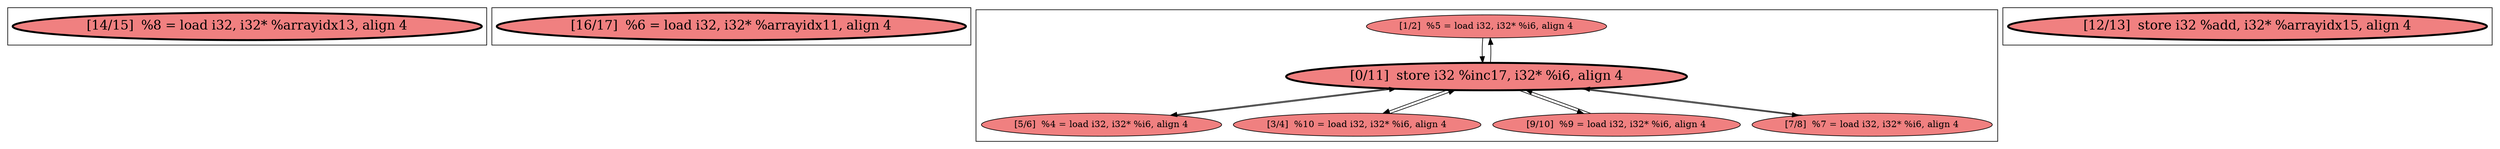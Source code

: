 
digraph G {





subgraph cluster3 {


node143 [penwidth=3.0,fontsize=20,fillcolor=lightcoral,label="[14/15]  %8 = load i32, i32* %arrayidx13, align 4",shape=ellipse,style=filled ]



}

subgraph cluster2 {


node142 [penwidth=3.0,fontsize=20,fillcolor=lightcoral,label="[16/17]  %6 = load i32, i32* %arrayidx11, align 4",shape=ellipse,style=filled ]



}

subgraph cluster0 {


node140 [fillcolor=lightcoral,label="[1/2]  %5 = load i32, i32* %i6, align 4",shape=ellipse,style=filled ]
node137 [fillcolor=lightcoral,label="[5/6]  %4 = load i32, i32* %i6, align 4",shape=ellipse,style=filled ]
node139 [penwidth=3.0,fontsize=20,fillcolor=lightcoral,label="[0/11]  store i32 %inc17, i32* %i6, align 4",shape=ellipse,style=filled ]
node138 [fillcolor=lightcoral,label="[3/4]  %10 = load i32, i32* %i6, align 4",shape=ellipse,style=filled ]
node135 [fillcolor=lightcoral,label="[9/10]  %9 = load i32, i32* %i6, align 4",shape=ellipse,style=filled ]
node136 [fillcolor=lightcoral,label="[7/8]  %7 = load i32, i32* %i6, align 4",shape=ellipse,style=filled ]

node139->node140 [ ]
node140->node139 [ ]
node137->node139 [ ]
node136->node139 [ ]
node139->node137 [ ]
node139->node136 [ ]
node138->node139 [ ]
node139->node138 [ ]
node135->node139 [ ]
node139->node135 [ ]


}

subgraph cluster1 {


node141 [penwidth=3.0,fontsize=20,fillcolor=lightcoral,label="[12/13]  store i32 %add, i32* %arrayidx15, align 4",shape=ellipse,style=filled ]



}

}
